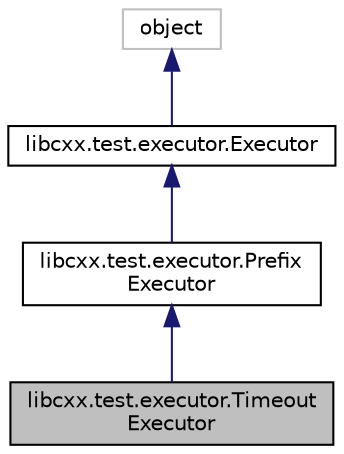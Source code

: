 digraph "libcxx.test.executor.TimeoutExecutor"
{
  edge [fontname="Helvetica",fontsize="10",labelfontname="Helvetica",labelfontsize="10"];
  node [fontname="Helvetica",fontsize="10",shape=record];
  Node0 [label="libcxx.test.executor.Timeout\lExecutor",height=0.2,width=0.4,color="black", fillcolor="grey75", style="filled", fontcolor="black"];
  Node1 -> Node0 [dir="back",color="midnightblue",fontsize="10",style="solid",fontname="Helvetica"];
  Node1 [label="libcxx.test.executor.Prefix\lExecutor",height=0.2,width=0.4,color="black", fillcolor="white", style="filled",URL="$classlibcxx_1_1test_1_1executor_1_1_prefix_executor.html"];
  Node2 -> Node1 [dir="back",color="midnightblue",fontsize="10",style="solid",fontname="Helvetica"];
  Node2 [label="libcxx.test.executor.Executor",height=0.2,width=0.4,color="black", fillcolor="white", style="filled",URL="$classlibcxx_1_1test_1_1executor_1_1_executor.html"];
  Node3 -> Node2 [dir="back",color="midnightblue",fontsize="10",style="solid",fontname="Helvetica"];
  Node3 [label="object",height=0.2,width=0.4,color="grey75", fillcolor="white", style="filled"];
}
